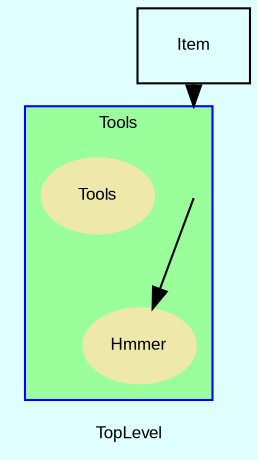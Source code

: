 digraph TopLevel {
    label = "TopLevel"
    compound = true
    fontname = Arial
    fontsize = 8
    bgcolor = lightcyan1
    node [
        color = black,
        fontname = Arial,
        fontsize = 8
    ]

    Tools -> Tools__Hmmer [

    ]

    subgraph cluster_Tools {
        label = "Tools"
        fillcolor = palegreen1
        URL = "classes/Tools.html"
        color = blue
        fontname = Arial
        style = filled
        Tools [
            shape = plaintext,
            height = 0.01,
            width = 0.01,
            label = ""
        ]

        Tools__Tools [
            fontcolor = black,
            shape = ellipse,
            URL = "classes/Tools/Tools.html",
            color = palegoldenrod,
            style = filled,
            label = "Tools"
        ]

        Tools__Hmmer [
            fontcolor = black,
            shape = ellipse,
            URL = "classes/Tools/Hmmer.html",
            color = palegoldenrod,
            style = filled,
            label = "Hmmer"
        ]

    }

    Item [
        shape = box,
        URL = "classes/Item.html",
        label = "Item"
    ]

    Item -> Tools [
        lhead = cluster_Tools
    ]

}

